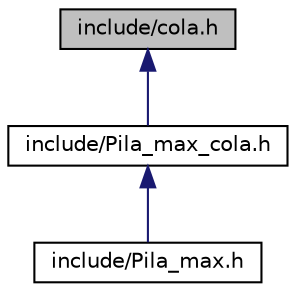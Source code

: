 digraph "include/cola.h"
{
  edge [fontname="Helvetica",fontsize="10",labelfontname="Helvetica",labelfontsize="10"];
  node [fontname="Helvetica",fontsize="10",shape=record];
  Node1 [label="include/cola.h",height=0.2,width=0.4,color="black", fillcolor="grey75", style="filled", fontcolor="black"];
  Node1 -> Node2 [dir="back",color="midnightblue",fontsize="10",style="solid",fontname="Helvetica"];
  Node2 [label="include/Pila_max_cola.h",height=0.2,width=0.4,color="black", fillcolor="white", style="filled",URL="$Pila__max__cola_8h_source.html"];
  Node2 -> Node3 [dir="back",color="midnightblue",fontsize="10",style="solid",fontname="Helvetica"];
  Node3 [label="include/Pila_max.h",height=0.2,width=0.4,color="black", fillcolor="white", style="filled",URL="$Pila__max_8h_source.html"];
}
